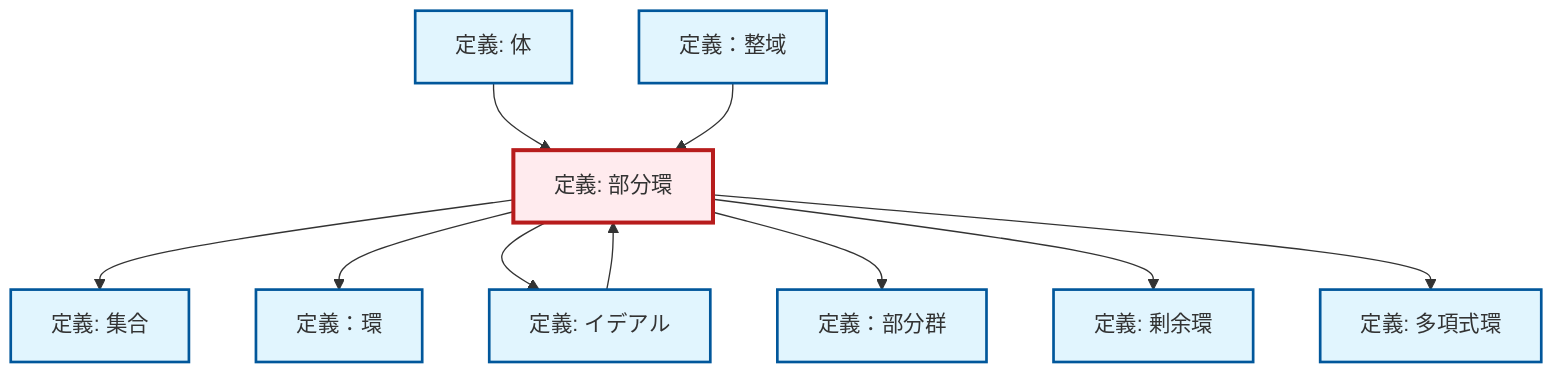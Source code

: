 graph TD
    classDef definition fill:#e1f5fe,stroke:#01579b,stroke-width:2px
    classDef theorem fill:#f3e5f5,stroke:#4a148c,stroke-width:2px
    classDef axiom fill:#fff3e0,stroke:#e65100,stroke-width:2px
    classDef example fill:#e8f5e9,stroke:#1b5e20,stroke-width:2px
    classDef current fill:#ffebee,stroke:#b71c1c,stroke-width:3px
    def-ring["定義：環"]:::definition
    def-field["定義: 体"]:::definition
    def-subring["定義: 部分環"]:::definition
    def-set["定義: 集合"]:::definition
    def-ideal["定義: イデアル"]:::definition
    def-integral-domain["定義：整域"]:::definition
    def-quotient-ring["定義: 剰余環"]:::definition
    def-polynomial-ring["定義: 多項式環"]:::definition
    def-subgroup["定義：部分群"]:::definition
    def-ideal --> def-subring
    def-subring --> def-set
    def-field --> def-subring
    def-integral-domain --> def-subring
    def-subring --> def-ring
    def-subring --> def-ideal
    def-subring --> def-subgroup
    def-subring --> def-quotient-ring
    def-subring --> def-polynomial-ring
    class def-subring current